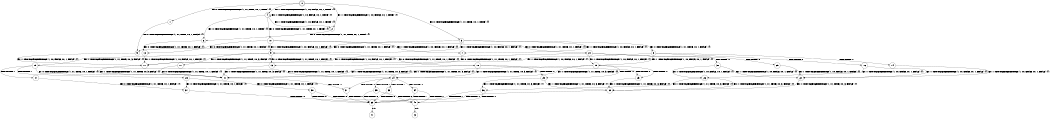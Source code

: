 digraph BCG {
size = "7, 10.5";
center = TRUE;
node [shape = circle];
0 [peripheries = 2];
0 -> 1 [label = "EX !0 !ATOMIC_EXCH_BRANCH (1, +1, TRUE, +0, 1, TRUE) !{}"];
0 -> 2 [label = "EX !1 !ATOMIC_EXCH_BRANCH (1, +0, FALSE, +0, 1, TRUE) !{}"];
0 -> 3 [label = "EX !0 !ATOMIC_EXCH_BRANCH (1, +1, TRUE, +0, 1, TRUE) !{}"];
0 -> 4 [label = "EX !1 !ATOMIC_EXCH_BRANCH (1, +0, FALSE, +0, 1, TRUE) !{}"];
1 -> 5 [label = "EX !0 !ATOMIC_EXCH_BRANCH (1, +1, TRUE, +0, 1, FALSE) !{}"];
2 -> 6 [label = "EX !0 !ATOMIC_EXCH_BRANCH (1, +1, TRUE, +0, 1, TRUE) !{}"];
3 -> 5 [label = "EX !0 !ATOMIC_EXCH_BRANCH (1, +1, TRUE, +0, 1, FALSE) !{}"];
3 -> 7 [label = "EX !1 !ATOMIC_EXCH_BRANCH (1, +0, FALSE, +0, 1, FALSE) !{}"];
3 -> 8 [label = "EX !0 !ATOMIC_EXCH_BRANCH (1, +1, TRUE, +0, 1, FALSE) !{}"];
3 -> 9 [label = "EX !1 !ATOMIC_EXCH_BRANCH (1, +0, FALSE, +0, 1, FALSE) !{}"];
4 -> 2 [label = "EX !1 !ATOMIC_EXCH_BRANCH (1, +0, FALSE, +0, 1, TRUE) !{}"];
4 -> 6 [label = "EX !0 !ATOMIC_EXCH_BRANCH (1, +1, TRUE, +0, 1, TRUE) !{}"];
4 -> 4 [label = "EX !1 !ATOMIC_EXCH_BRANCH (1, +0, FALSE, +0, 1, TRUE) !{}"];
4 -> 10 [label = "EX !0 !ATOMIC_EXCH_BRANCH (1, +1, TRUE, +0, 1, TRUE) !{}"];
5 -> 11 [label = "EX !1 !ATOMIC_EXCH_BRANCH (1, +0, FALSE, +0, 1, FALSE) !{}"];
6 -> 12 [label = "EX !0 !ATOMIC_EXCH_BRANCH (1, +1, TRUE, +0, 1, FALSE) !{}"];
7 -> 13 [label = "EX !0 !ATOMIC_EXCH_BRANCH (1, +1, TRUE, +0, 1, FALSE) !{}"];
8 -> 11 [label = "EX !1 !ATOMIC_EXCH_BRANCH (1, +0, FALSE, +0, 1, FALSE) !{}"];
8 -> 14 [label = "TERMINATE !0"];
8 -> 15 [label = "EX !1 !ATOMIC_EXCH_BRANCH (1, +0, FALSE, +0, 1, FALSE) !{}"];
8 -> 16 [label = "TERMINATE !0"];
9 -> 13 [label = "EX !0 !ATOMIC_EXCH_BRANCH (1, +1, TRUE, +0, 1, FALSE) !{}"];
9 -> 17 [label = "EX !1 !ATOMIC_EXCH_BRANCH (1, +1, TRUE, +0, 3, FALSE) !{}"];
9 -> 18 [label = "EX !0 !ATOMIC_EXCH_BRANCH (1, +1, TRUE, +0, 1, FALSE) !{}"];
9 -> 19 [label = "EX !1 !ATOMIC_EXCH_BRANCH (1, +1, TRUE, +0, 3, FALSE) !{}"];
10 -> 12 [label = "EX !0 !ATOMIC_EXCH_BRANCH (1, +1, TRUE, +0, 1, FALSE) !{}"];
10 -> 7 [label = "EX !1 !ATOMIC_EXCH_BRANCH (1, +0, FALSE, +0, 1, FALSE) !{}"];
10 -> 20 [label = "EX !0 !ATOMIC_EXCH_BRANCH (1, +1, TRUE, +0, 1, FALSE) !{}"];
10 -> 9 [label = "EX !1 !ATOMIC_EXCH_BRANCH (1, +0, FALSE, +0, 1, FALSE) !{}"];
11 -> 21 [label = "EX !1 !ATOMIC_EXCH_BRANCH (1, +1, TRUE, +0, 3, FALSE) !{}"];
12 -> 11 [label = "EX !1 !ATOMIC_EXCH_BRANCH (1, +0, FALSE, +0, 1, FALSE) !{}"];
13 -> 21 [label = "EX !1 !ATOMIC_EXCH_BRANCH (1, +1, TRUE, +0, 3, FALSE) !{}"];
14 -> 22 [label = "EX !1 !ATOMIC_EXCH_BRANCH (1, +0, FALSE, +0, 1, FALSE) !{}"];
15 -> 21 [label = "EX !1 !ATOMIC_EXCH_BRANCH (1, +1, TRUE, +0, 3, FALSE) !{}"];
15 -> 23 [label = "TERMINATE !0"];
15 -> 24 [label = "EX !1 !ATOMIC_EXCH_BRANCH (1, +1, TRUE, +0, 3, FALSE) !{}"];
15 -> 25 [label = "TERMINATE !0"];
16 -> 22 [label = "EX !1 !ATOMIC_EXCH_BRANCH (1, +0, FALSE, +0, 1, FALSE) !{}"];
16 -> 26 [label = "EX !1 !ATOMIC_EXCH_BRANCH (1, +0, FALSE, +0, 1, FALSE) !{}"];
17 -> 21 [label = "EX !0 !ATOMIC_EXCH_BRANCH (1, +1, TRUE, +0, 1, FALSE) !{}"];
18 -> 21 [label = "EX !1 !ATOMIC_EXCH_BRANCH (1, +1, TRUE, +0, 3, FALSE) !{}"];
18 -> 23 [label = "TERMINATE !0"];
18 -> 24 [label = "EX !1 !ATOMIC_EXCH_BRANCH (1, +1, TRUE, +0, 3, FALSE) !{}"];
18 -> 25 [label = "TERMINATE !0"];
19 -> 21 [label = "EX !0 !ATOMIC_EXCH_BRANCH (1, +1, TRUE, +0, 1, FALSE) !{}"];
19 -> 27 [label = "TERMINATE !1"];
19 -> 24 [label = "EX !0 !ATOMIC_EXCH_BRANCH (1, +1, TRUE, +0, 1, FALSE) !{}"];
19 -> 28 [label = "TERMINATE !1"];
20 -> 11 [label = "EX !1 !ATOMIC_EXCH_BRANCH (1, +0, FALSE, +0, 1, FALSE) !{}"];
20 -> 29 [label = "TERMINATE !0"];
20 -> 15 [label = "EX !1 !ATOMIC_EXCH_BRANCH (1, +0, FALSE, +0, 1, FALSE) !{}"];
20 -> 30 [label = "TERMINATE !0"];
21 -> 31 [label = "TERMINATE !0"];
22 -> 32 [label = "EX !1 !ATOMIC_EXCH_BRANCH (1, +1, TRUE, +0, 3, FALSE) !{}"];
23 -> 32 [label = "EX !1 !ATOMIC_EXCH_BRANCH (1, +1, TRUE, +0, 3, FALSE) !{}"];
24 -> 31 [label = "TERMINATE !0"];
24 -> 33 [label = "TERMINATE !1"];
24 -> 34 [label = "TERMINATE !0"];
24 -> 35 [label = "TERMINATE !1"];
25 -> 32 [label = "EX !1 !ATOMIC_EXCH_BRANCH (1, +1, TRUE, +0, 3, FALSE) !{}"];
25 -> 36 [label = "EX !1 !ATOMIC_EXCH_BRANCH (1, +1, TRUE, +0, 3, FALSE) !{}"];
26 -> 32 [label = "EX !1 !ATOMIC_EXCH_BRANCH (1, +1, TRUE, +0, 3, FALSE) !{}"];
26 -> 36 [label = "EX !1 !ATOMIC_EXCH_BRANCH (1, +1, TRUE, +0, 3, FALSE) !{}"];
27 -> 37 [label = "EX !0 !ATOMIC_EXCH_BRANCH (1, +1, TRUE, +0, 1, FALSE) !{}"];
28 -> 37 [label = "EX !0 !ATOMIC_EXCH_BRANCH (1, +1, TRUE, +0, 1, FALSE) !{}"];
28 -> 38 [label = "EX !0 !ATOMIC_EXCH_BRANCH (1, +1, TRUE, +0, 1, FALSE) !{}"];
29 -> 22 [label = "EX !1 !ATOMIC_EXCH_BRANCH (1, +0, FALSE, +0, 1, FALSE) !{}"];
30 -> 22 [label = "EX !1 !ATOMIC_EXCH_BRANCH (1, +0, FALSE, +0, 1, FALSE) !{}"];
30 -> 26 [label = "EX !1 !ATOMIC_EXCH_BRANCH (1, +0, FALSE, +0, 1, FALSE) !{}"];
31 -> 39 [label = "TERMINATE !1"];
32 -> 39 [label = "TERMINATE !1"];
33 -> 39 [label = "TERMINATE !0"];
34 -> 39 [label = "TERMINATE !1"];
34 -> 40 [label = "TERMINATE !1"];
35 -> 39 [label = "TERMINATE !0"];
35 -> 40 [label = "TERMINATE !0"];
36 -> 39 [label = "TERMINATE !1"];
36 -> 40 [label = "TERMINATE !1"];
37 -> 39 [label = "TERMINATE !0"];
38 -> 39 [label = "TERMINATE !0"];
38 -> 40 [label = "TERMINATE !0"];
39 -> 41 [label = "exit"];
40 -> 42 [label = "exit"];
}
